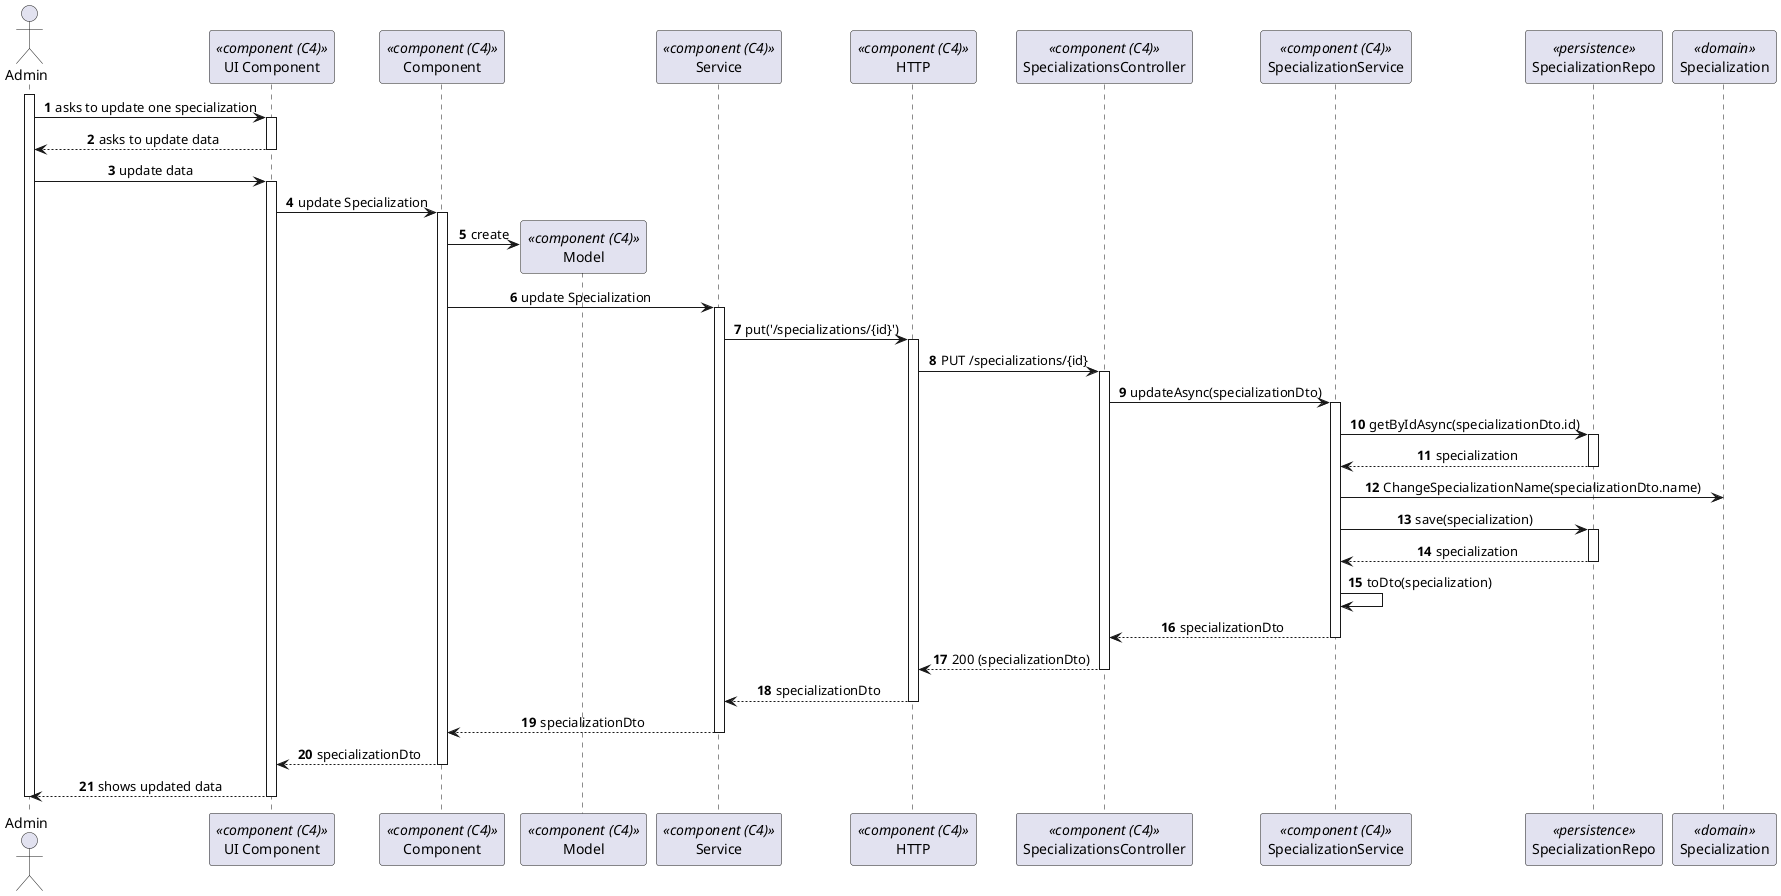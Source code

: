 @startuml process-view
autonumber
skinparam DefaultTextAlignment center

actor Admin as "Admin"
participant ComponentUI as "UI Component" <<component (C4)>>
participant Component as "Component" <<component (C4)>>
participant Model as "Model" <<component (C4)>>
participant Service as "Service" <<component (C4)>>
participant HTTP as "HTTP" <<component (C4)>>

participant CTRL as "SpecializationsController" <<component (C4)>>
participant SpecializationService as "SpecializationService" <<component (C4)>>
participant SpecializationRepo as "SpecializationRepo" <<persistence>>
participant Specialization as "Specialization" <<domain>>
activate Admin

    Admin -> ComponentUI : asks to update one specialization
    activate ComponentUI

        ComponentUI --> Admin : asks to update data
    
    deactivate ComponentUI

    Admin -> ComponentUI : update data

    activate ComponentUI

        ComponentUI -> Component : update Specialization
        activate Component

            Component -> Model** : create

            Component -> Service : update Specialization
            activate Service

                Service -> HTTP : put('/specializations/{id}')

                activate HTTP
                    HTTP -> CTRL : PUT /specializations/{id}
                    activate CTRL

                    CTRL -> SpecializationService : updateAsync(specializationDto)
                    
                    activate SpecializationService 

                    SpecializationService -> SpecializationRepo : getByIdAsync(specializationDto.id)

                    activate SpecializationRepo 

                    SpecializationRepo --> SpecializationService : specialization

                    deactivate SpecializationRepo

                    SpecializationService -> Specialization : ChangeSpecializationName(specializationDto.name)

                    SpecializationService -> SpecializationRepo : save(specialization)

                    activate SpecializationRepo 

                    SpecializationRepo --> SpecializationService : specialization

                    deactivate SpecializationRepo

                    SpecializationService -> SpecializationService : toDto(specialization)

                    SpecializationService --> CTRL : specializationDto
                    deactivate SpecializationService

                    CTRL --> HTTP : 200 (specializationDto)

                    deactivate CTRL
                                        
                    HTTP --> Service : specializationDto

                deactivate HTTP

                Service --> Component : specializationDto
            deactivate Service

            Component --> ComponentUI : specializationDto
        deactivate Component

    Admin <-- ComponentUI : shows updated data
    deactivate ComponentUI

deactivate Admin

@enduml